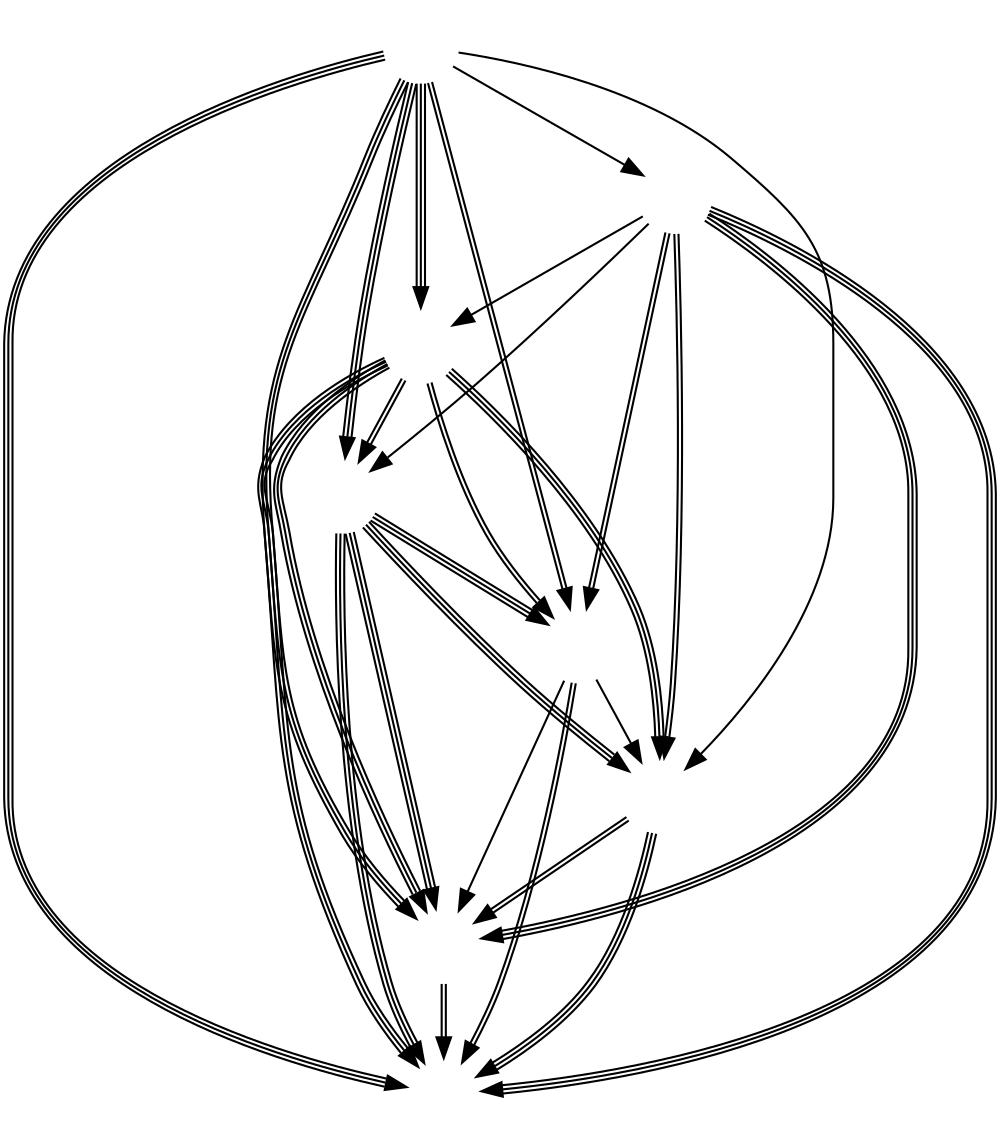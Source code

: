 digraph EU {
	node [shape=circle fixedsize=true width=.5 label="" color="white" margin=0.5];
	imagepath="logos/";
	MSF	[image="misfits.png"];
	FNC	[image="fnatic.png"];
	DIG	[image="dignitas.png"];
	EXP	[image="expert.png"];
	PD	[image="playing-ducks.png"];
	BEG	[image="begenius.png"];
	SNG	[image="team-synergy.png"];
	TRC	[image="tricked.png"];

	/* Week 1 */
	MSF	->	DIG		[ color="black:black:black" ]
	EXP	->	PD		[ color="black:black:black" ]
	SNG	->	BEG		[ color="black:black" ]
	FNC	->	TRC		[ color="black:black" ]
	EXP	->	TRC		[ color="black:black:black" ]
	MSF	->	FNC		[ color="black" ]

	/* Week 2 */
	DIG	->	SNG		[ color="black:black:black" ]
	PD	->	BEG		[ color="black:black" ]
	DIG	->	TRC		[ color="black:black:black" ]
	MSF	->	PD		[ color="black:black" ]
	FNC	->	SNG		[ color="black:black:black" ]
	EXP	->	BEG		[ color="black:black:black" ]

	/* Week 3 */
	PD	->	TRC		[ color="black" ]
	FNC	->	BEG		[ color="black:black:black" ]
	MSF	->	SNG		[ color="black:black:black" ]
	DIG	->	EXP		[ color="black:black" ]
	FNC	->	EXP		[ color="black" ]
	TRC	->	SNG		[ color="black:black" ]

	/* Week 4 */
	DIG	->	PD		[ color="black:black" ]
	MSF	->	BEG		[ color="black:black:black" ]
	TRC	->	BEG		[ color="black:black:black" ]
	MSF	->	EXP		[ color="black:black:black" ]
	FNC	->	DIG		[ color="black" ]
	PD	->	SNG		[ color="black" ]

	/* Week 5 */
	FNC	->	PD		[ color="black:black" ]
	MSF	->	TRC		[ color="black" ]
	DIG	->	BEG		[ color="black:black:black" ]
	EXP	->	SNG		[ color="black:black:black" ]
}
